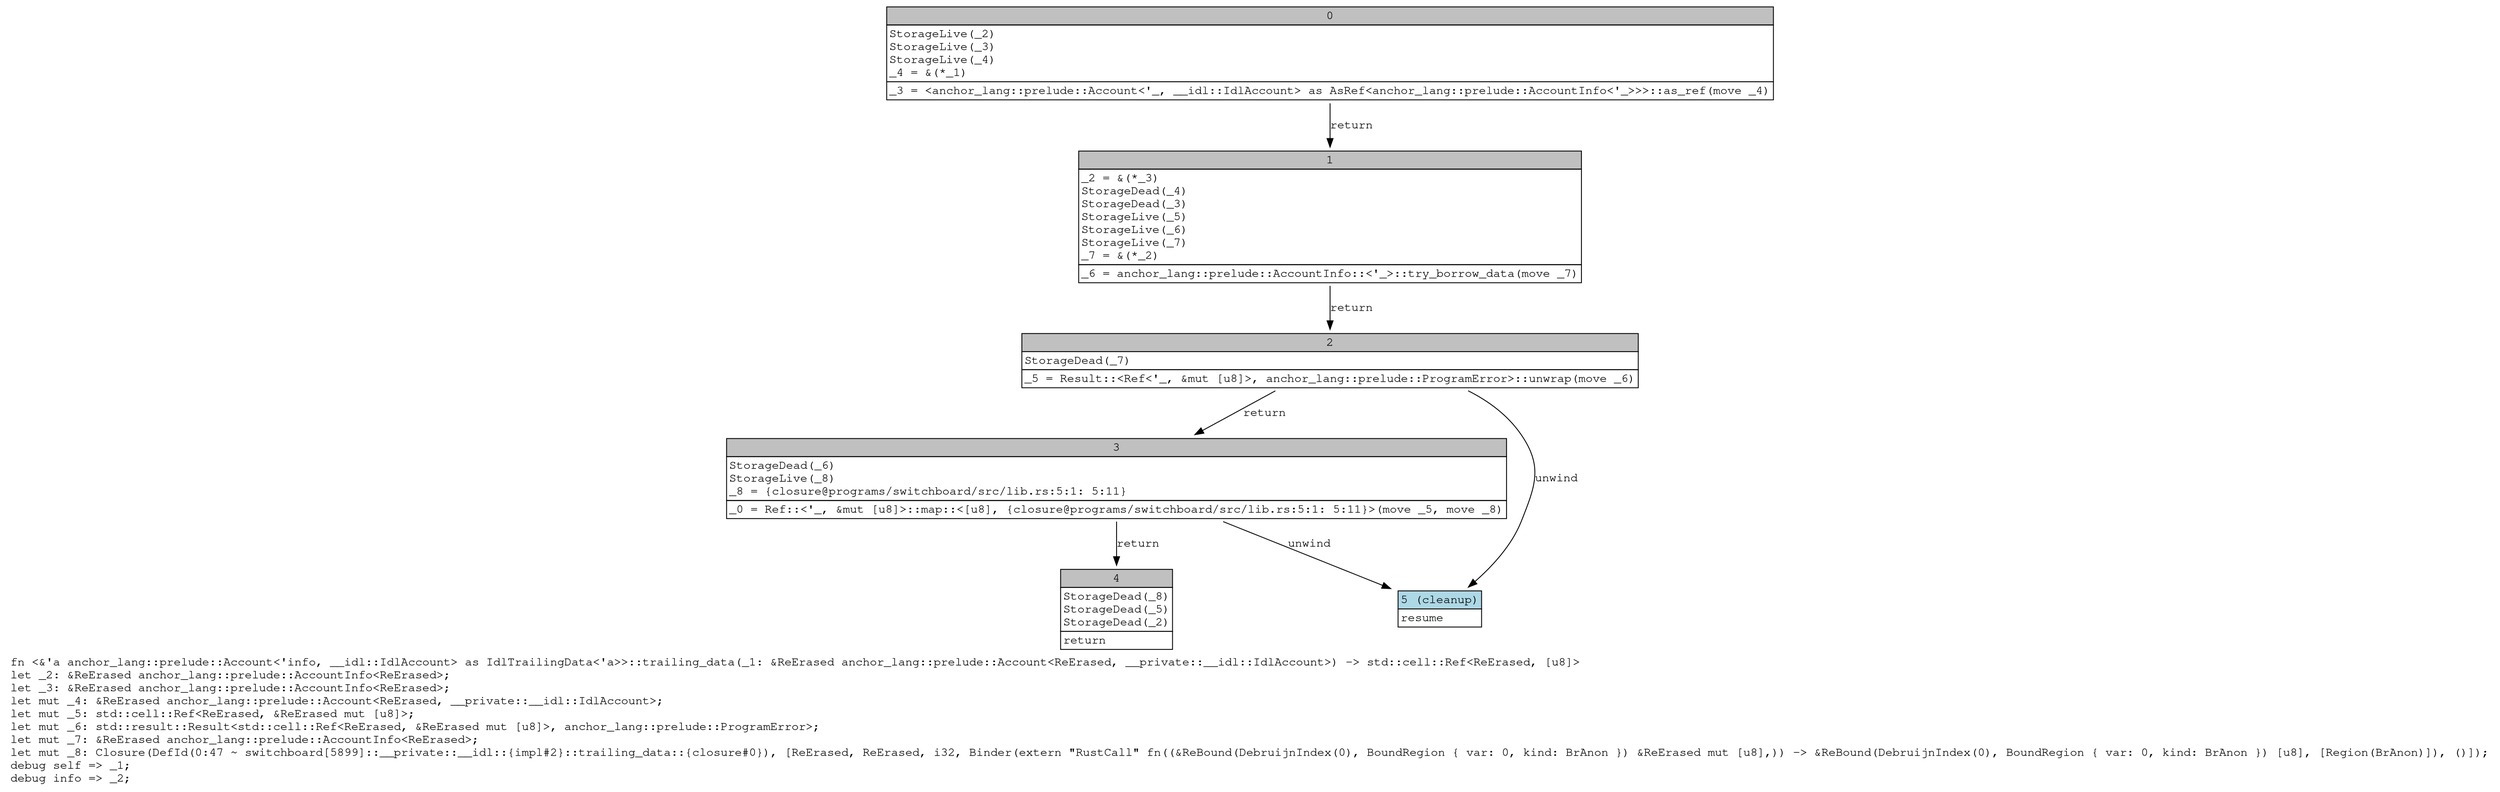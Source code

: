 digraph Mir_0_46 {
    graph [fontname="Courier, monospace"];
    node [fontname="Courier, monospace"];
    edge [fontname="Courier, monospace"];
    label=<fn &lt;&amp;'a anchor_lang::prelude::Account&lt;'info, __idl::IdlAccount&gt; as IdlTrailingData&lt;'a&gt;&gt;::trailing_data(_1: &amp;ReErased anchor_lang::prelude::Account&lt;ReErased, __private::__idl::IdlAccount&gt;) -&gt; std::cell::Ref&lt;ReErased, [u8]&gt;<br align="left"/>let _2: &amp;ReErased anchor_lang::prelude::AccountInfo&lt;ReErased&gt;;<br align="left"/>let _3: &amp;ReErased anchor_lang::prelude::AccountInfo&lt;ReErased&gt;;<br align="left"/>let mut _4: &amp;ReErased anchor_lang::prelude::Account&lt;ReErased, __private::__idl::IdlAccount&gt;;<br align="left"/>let mut _5: std::cell::Ref&lt;ReErased, &amp;ReErased mut [u8]&gt;;<br align="left"/>let mut _6: std::result::Result&lt;std::cell::Ref&lt;ReErased, &amp;ReErased mut [u8]&gt;, anchor_lang::prelude::ProgramError&gt;;<br align="left"/>let mut _7: &amp;ReErased anchor_lang::prelude::AccountInfo&lt;ReErased&gt;;<br align="left"/>let mut _8: Closure(DefId(0:47 ~ switchboard[5899]::__private::__idl::{impl#2}::trailing_data::{closure#0}), [ReErased, ReErased, i32, Binder(extern &quot;RustCall&quot; fn((&amp;ReBound(DebruijnIndex(0), BoundRegion { var: 0, kind: BrAnon }) &amp;ReErased mut [u8],)) -&gt; &amp;ReBound(DebruijnIndex(0), BoundRegion { var: 0, kind: BrAnon }) [u8], [Region(BrAnon)]), ()]);<br align="left"/>debug self =&gt; _1;<br align="left"/>debug info =&gt; _2;<br align="left"/>>;
    bb0__0_46 [shape="none", label=<<table border="0" cellborder="1" cellspacing="0"><tr><td bgcolor="gray" align="center" colspan="1">0</td></tr><tr><td align="left" balign="left">StorageLive(_2)<br/>StorageLive(_3)<br/>StorageLive(_4)<br/>_4 = &amp;(*_1)<br/></td></tr><tr><td align="left">_3 = &lt;anchor_lang::prelude::Account&lt;'_, __idl::IdlAccount&gt; as AsRef&lt;anchor_lang::prelude::AccountInfo&lt;'_&gt;&gt;&gt;::as_ref(move _4)</td></tr></table>>];
    bb1__0_46 [shape="none", label=<<table border="0" cellborder="1" cellspacing="0"><tr><td bgcolor="gray" align="center" colspan="1">1</td></tr><tr><td align="left" balign="left">_2 = &amp;(*_3)<br/>StorageDead(_4)<br/>StorageDead(_3)<br/>StorageLive(_5)<br/>StorageLive(_6)<br/>StorageLive(_7)<br/>_7 = &amp;(*_2)<br/></td></tr><tr><td align="left">_6 = anchor_lang::prelude::AccountInfo::&lt;'_&gt;::try_borrow_data(move _7)</td></tr></table>>];
    bb2__0_46 [shape="none", label=<<table border="0" cellborder="1" cellspacing="0"><tr><td bgcolor="gray" align="center" colspan="1">2</td></tr><tr><td align="left" balign="left">StorageDead(_7)<br/></td></tr><tr><td align="left">_5 = Result::&lt;Ref&lt;'_, &amp;mut [u8]&gt;, anchor_lang::prelude::ProgramError&gt;::unwrap(move _6)</td></tr></table>>];
    bb3__0_46 [shape="none", label=<<table border="0" cellborder="1" cellspacing="0"><tr><td bgcolor="gray" align="center" colspan="1">3</td></tr><tr><td align="left" balign="left">StorageDead(_6)<br/>StorageLive(_8)<br/>_8 = {closure@programs/switchboard/src/lib.rs:5:1: 5:11}<br/></td></tr><tr><td align="left">_0 = Ref::&lt;'_, &amp;mut [u8]&gt;::map::&lt;[u8], {closure@programs/switchboard/src/lib.rs:5:1: 5:11}&gt;(move _5, move _8)</td></tr></table>>];
    bb4__0_46 [shape="none", label=<<table border="0" cellborder="1" cellspacing="0"><tr><td bgcolor="gray" align="center" colspan="1">4</td></tr><tr><td align="left" balign="left">StorageDead(_8)<br/>StorageDead(_5)<br/>StorageDead(_2)<br/></td></tr><tr><td align="left">return</td></tr></table>>];
    bb5__0_46 [shape="none", label=<<table border="0" cellborder="1" cellspacing="0"><tr><td bgcolor="lightblue" align="center" colspan="1">5 (cleanup)</td></tr><tr><td align="left">resume</td></tr></table>>];
    bb0__0_46 -> bb1__0_46 [label="return"];
    bb1__0_46 -> bb2__0_46 [label="return"];
    bb2__0_46 -> bb3__0_46 [label="return"];
    bb2__0_46 -> bb5__0_46 [label="unwind"];
    bb3__0_46 -> bb4__0_46 [label="return"];
    bb3__0_46 -> bb5__0_46 [label="unwind"];
}
